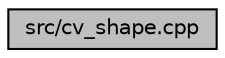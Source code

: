 digraph "src/cv_shape.cpp"
{
  edge [fontname="Helvetica",fontsize="10",labelfontname="Helvetica",labelfontsize="10"];
  node [fontname="Helvetica",fontsize="10",shape=record];
  Node1 [label="src/cv_shape.cpp",height=0.2,width=0.4,color="black", fillcolor="grey75", style="filled", fontcolor="black"];
}
